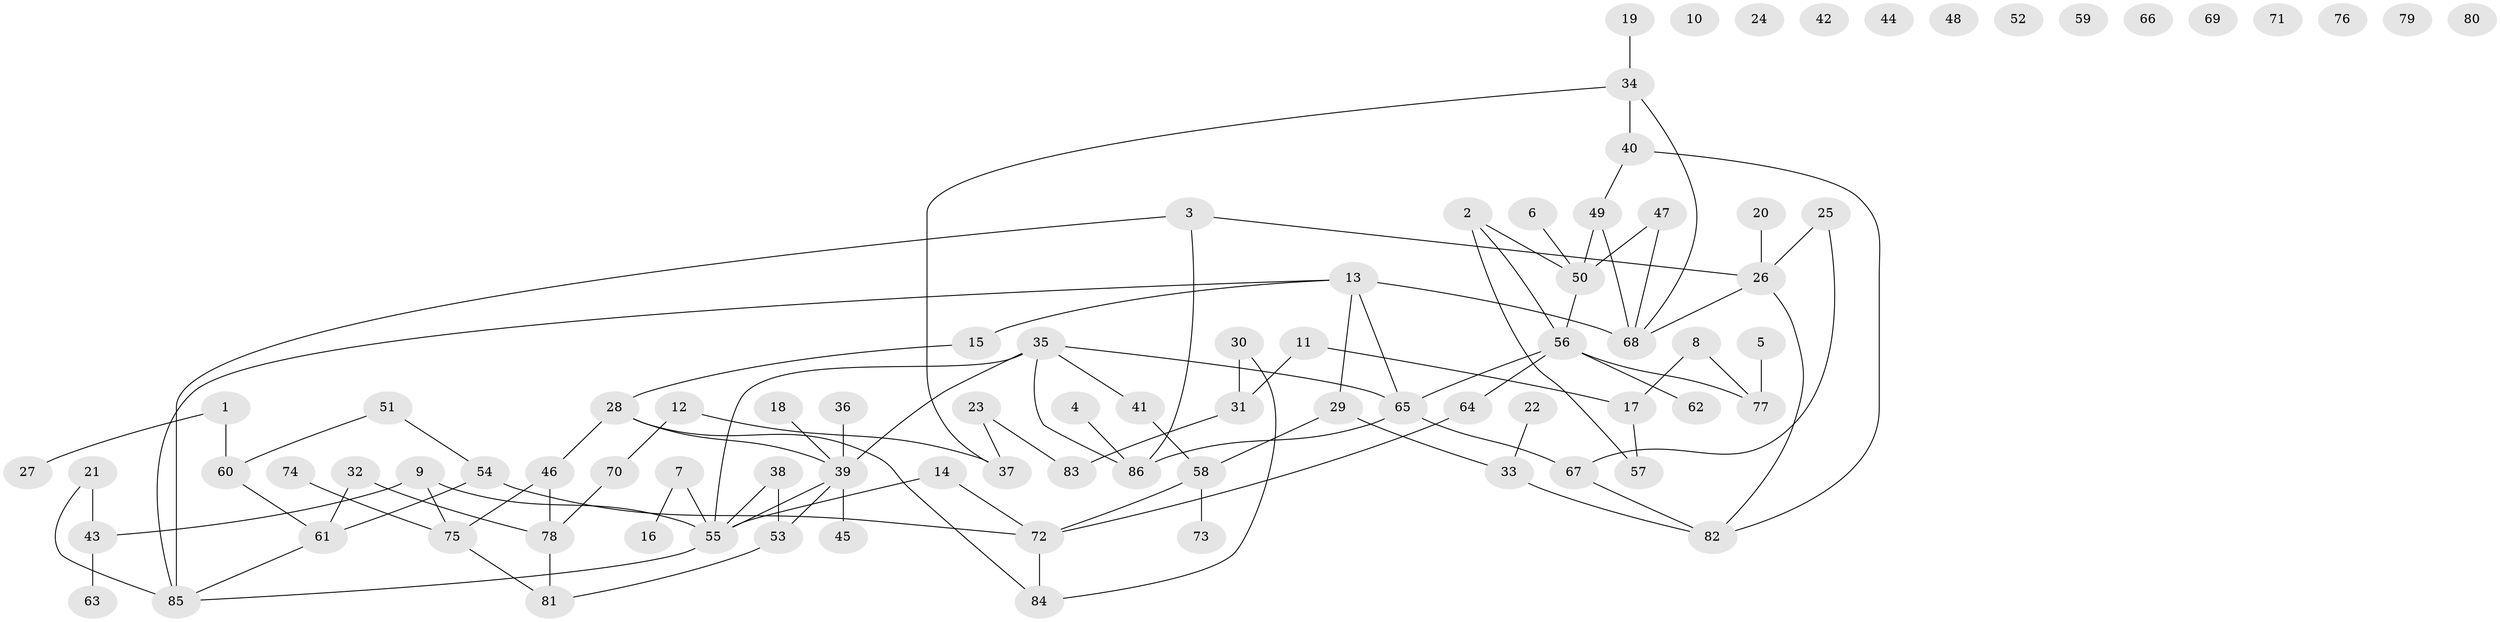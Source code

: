 // Generated by graph-tools (version 1.1) at 2025/13/03/09/25 04:13:03]
// undirected, 86 vertices, 102 edges
graph export_dot {
graph [start="1"]
  node [color=gray90,style=filled];
  1;
  2;
  3;
  4;
  5;
  6;
  7;
  8;
  9;
  10;
  11;
  12;
  13;
  14;
  15;
  16;
  17;
  18;
  19;
  20;
  21;
  22;
  23;
  24;
  25;
  26;
  27;
  28;
  29;
  30;
  31;
  32;
  33;
  34;
  35;
  36;
  37;
  38;
  39;
  40;
  41;
  42;
  43;
  44;
  45;
  46;
  47;
  48;
  49;
  50;
  51;
  52;
  53;
  54;
  55;
  56;
  57;
  58;
  59;
  60;
  61;
  62;
  63;
  64;
  65;
  66;
  67;
  68;
  69;
  70;
  71;
  72;
  73;
  74;
  75;
  76;
  77;
  78;
  79;
  80;
  81;
  82;
  83;
  84;
  85;
  86;
  1 -- 27;
  1 -- 60;
  2 -- 50;
  2 -- 56;
  2 -- 57;
  3 -- 26;
  3 -- 85;
  3 -- 86;
  4 -- 86;
  5 -- 77;
  6 -- 50;
  7 -- 16;
  7 -- 55;
  8 -- 17;
  8 -- 77;
  9 -- 43;
  9 -- 55;
  9 -- 75;
  11 -- 17;
  11 -- 31;
  12 -- 37;
  12 -- 70;
  13 -- 15;
  13 -- 29;
  13 -- 65;
  13 -- 68;
  13 -- 85;
  14 -- 55;
  14 -- 72;
  15 -- 28;
  17 -- 57;
  18 -- 39;
  19 -- 34;
  20 -- 26;
  21 -- 43;
  21 -- 85;
  22 -- 33;
  23 -- 37;
  23 -- 83;
  25 -- 26;
  25 -- 67;
  26 -- 68;
  26 -- 82;
  28 -- 39;
  28 -- 46;
  28 -- 84;
  29 -- 33;
  29 -- 58;
  30 -- 31;
  30 -- 84;
  31 -- 83;
  32 -- 61;
  32 -- 78;
  33 -- 82;
  34 -- 37;
  34 -- 40;
  34 -- 68;
  35 -- 39;
  35 -- 41;
  35 -- 55;
  35 -- 65;
  35 -- 86;
  36 -- 39;
  38 -- 53;
  38 -- 55;
  39 -- 45;
  39 -- 53;
  39 -- 55;
  40 -- 49;
  40 -- 82;
  41 -- 58;
  43 -- 63;
  46 -- 75;
  46 -- 78;
  47 -- 50;
  47 -- 68;
  49 -- 50;
  49 -- 68;
  50 -- 56;
  51 -- 54;
  51 -- 60;
  53 -- 81;
  54 -- 61;
  54 -- 72;
  55 -- 85;
  56 -- 62;
  56 -- 64;
  56 -- 65;
  56 -- 77;
  58 -- 72;
  58 -- 73;
  60 -- 61;
  61 -- 85;
  64 -- 72;
  65 -- 67;
  65 -- 86;
  67 -- 82;
  70 -- 78;
  72 -- 84;
  74 -- 75;
  75 -- 81;
  78 -- 81;
}
